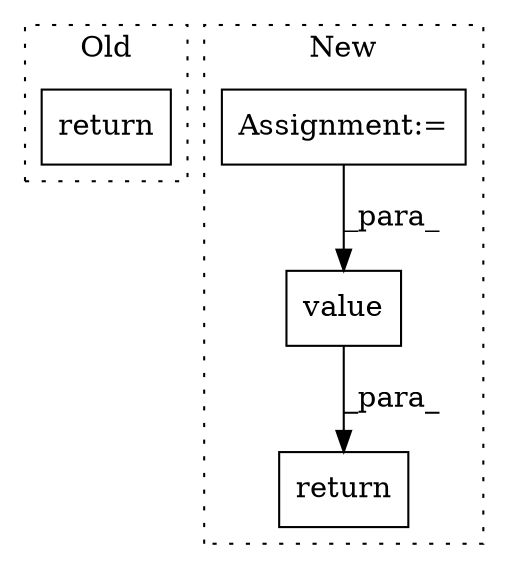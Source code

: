 digraph G {
subgraph cluster0 {
1 [label="return" a="41" s="7181" l="7" shape="box"];
label = "Old";
style="dotted";
}
subgraph cluster1 {
2 [label="value" a="32" s="7509,7529" l="6,1" shape="box"];
3 [label="return" a="41" s="7657" l="7" shape="box"];
4 [label="Assignment:=" a="7" s="7364" l="1" shape="box"];
label = "New";
style="dotted";
}
2 -> 3 [label="_para_"];
4 -> 2 [label="_para_"];
}
